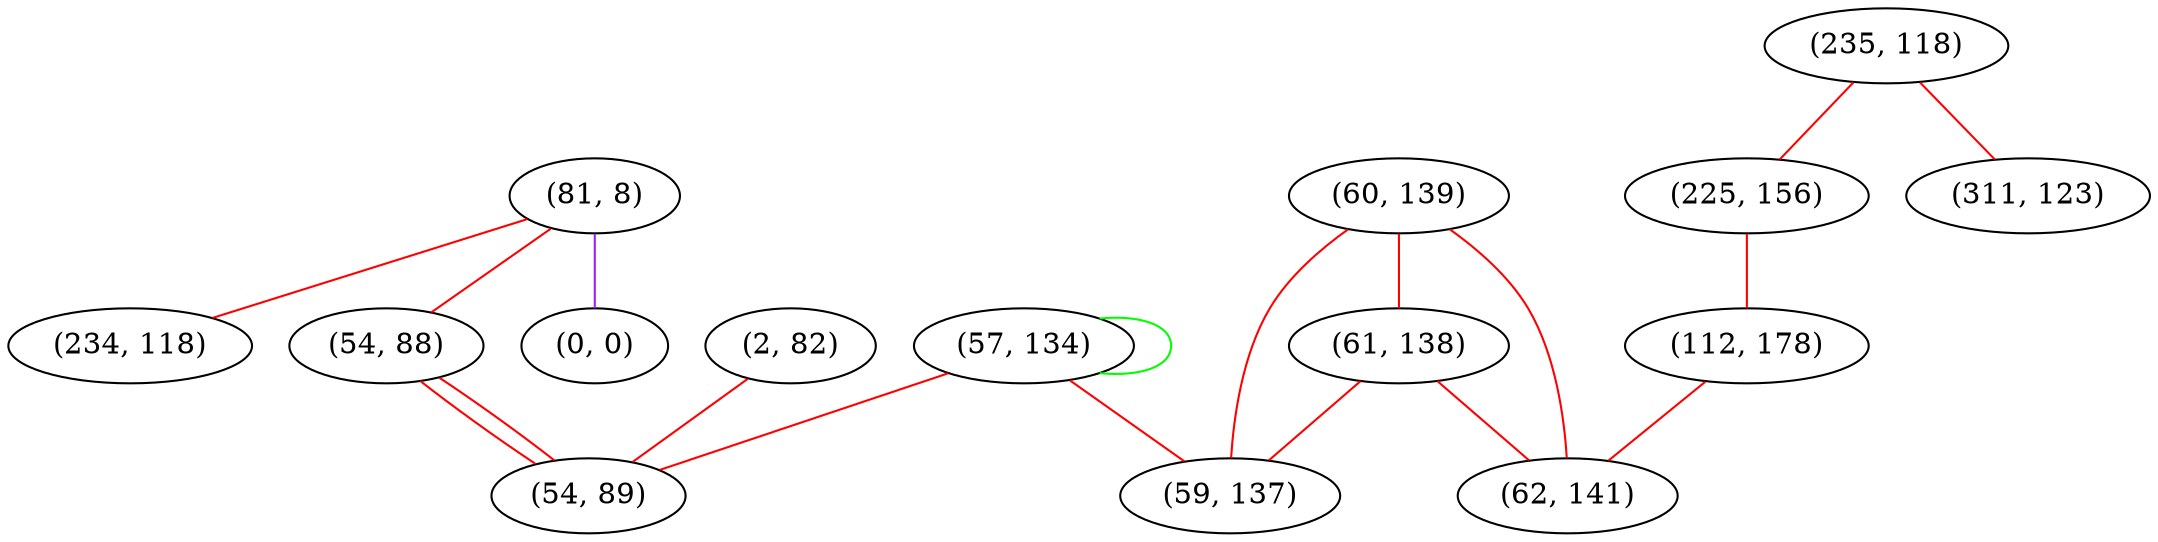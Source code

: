 graph "" {
"(81, 8)";
"(234, 118)";
"(54, 88)";
"(60, 139)";
"(2, 82)";
"(61, 138)";
"(57, 134)";
"(54, 89)";
"(235, 118)";
"(0, 0)";
"(225, 156)";
"(311, 123)";
"(59, 137)";
"(112, 178)";
"(62, 141)";
"(81, 8)" -- "(234, 118)"  [color=red, key=0, weight=1];
"(81, 8)" -- "(54, 88)"  [color=red, key=0, weight=1];
"(81, 8)" -- "(0, 0)"  [color=purple, key=0, weight=4];
"(54, 88)" -- "(54, 89)"  [color=red, key=0, weight=1];
"(54, 88)" -- "(54, 89)"  [color=red, key=1, weight=1];
"(60, 139)" -- "(59, 137)"  [color=red, key=0, weight=1];
"(60, 139)" -- "(61, 138)"  [color=red, key=0, weight=1];
"(60, 139)" -- "(62, 141)"  [color=red, key=0, weight=1];
"(2, 82)" -- "(54, 89)"  [color=red, key=0, weight=1];
"(61, 138)" -- "(59, 137)"  [color=red, key=0, weight=1];
"(61, 138)" -- "(62, 141)"  [color=red, key=0, weight=1];
"(57, 134)" -- "(54, 89)"  [color=red, key=0, weight=1];
"(57, 134)" -- "(59, 137)"  [color=red, key=0, weight=1];
"(57, 134)" -- "(57, 134)"  [color=green, key=0, weight=2];
"(235, 118)" -- "(311, 123)"  [color=red, key=0, weight=1];
"(235, 118)" -- "(225, 156)"  [color=red, key=0, weight=1];
"(225, 156)" -- "(112, 178)"  [color=red, key=0, weight=1];
"(112, 178)" -- "(62, 141)"  [color=red, key=0, weight=1];
}
